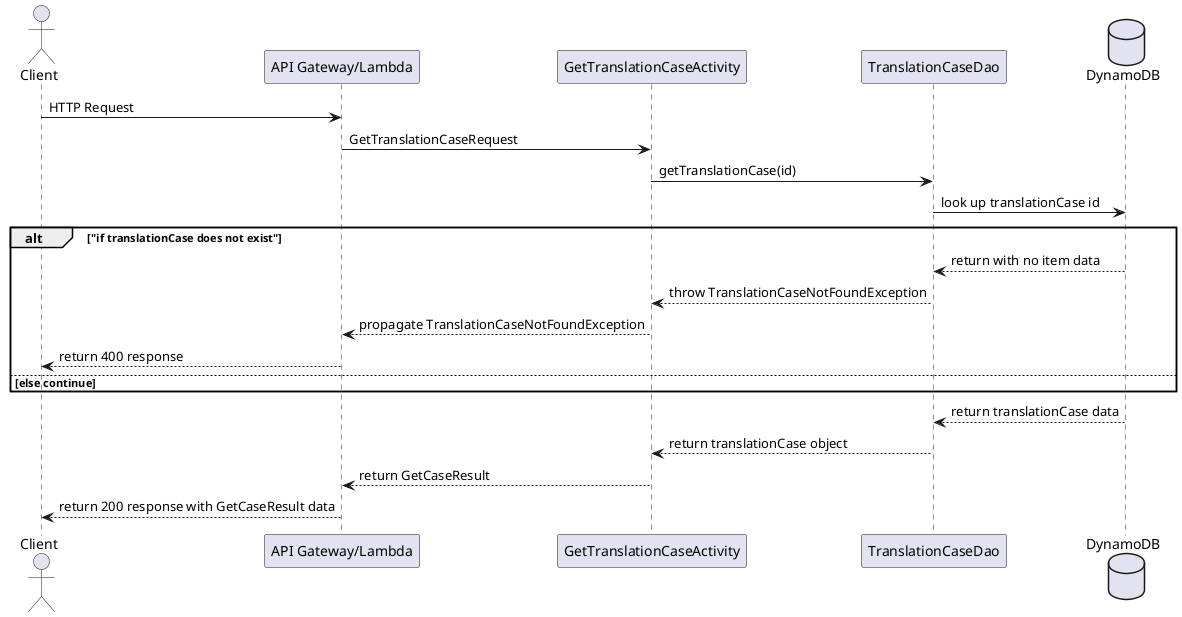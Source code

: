@startuml

actor Client
participant "API Gateway/Lambda"
participant GetTranslationCaseActivity
participant TranslationCaseDao
database    DynamoDB

Client -> "API Gateway/Lambda" : HTTP Request
"API Gateway/Lambda" -> GetTranslationCaseActivity : GetTranslationCaseRequest
GetTranslationCaseActivity -> TranslationCaseDao : getTranslationCase(id)
TranslationCaseDao -> DynamoDB : look up translationCase id

alt "if translationCase does not exist"
    DynamoDB --> TranslationCaseDao : return with no item data
    TranslationCaseDao --> GetTranslationCaseActivity : throw TranslationCaseNotFoundException
    GetTranslationCaseActivity --> "API Gateway/Lambda" : propagate TranslationCaseNotFoundException
    "API Gateway/Lambda" --> Client : return 400 response
else else continue
end

DynamoDB --> TranslationCaseDao : return translationCase data
TranslationCaseDao --> GetTranslationCaseActivity : return translationCase object
GetTranslationCaseActivity --> "API Gateway/Lambda" : return GetCaseResult
"API Gateway/Lambda" --> Client : return 200 response with GetCaseResult data

@enduml